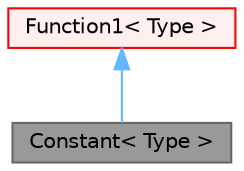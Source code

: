 digraph "Constant&lt; Type &gt;"
{
 // LATEX_PDF_SIZE
  bgcolor="transparent";
  edge [fontname=Helvetica,fontsize=10,labelfontname=Helvetica,labelfontsize=10];
  node [fontname=Helvetica,fontsize=10,shape=box,height=0.2,width=0.4];
  Node1 [id="Node000001",label="Constant\< Type \>",height=0.2,width=0.4,color="gray40", fillcolor="grey60", style="filled", fontcolor="black",tooltip="Templated function that returns a constant value."];
  Node2 -> Node1 [id="edge1_Node000001_Node000002",dir="back",color="steelblue1",style="solid",tooltip=" "];
  Node2 [id="Node000002",label="Function1\< Type \>",height=0.2,width=0.4,color="red", fillcolor="#FFF0F0", style="filled",URL="$classFoam_1_1Function1.html",tooltip="Top level data entry class for use in dictionaries. Provides a mechanism to specify a variable as a c..."];
}
